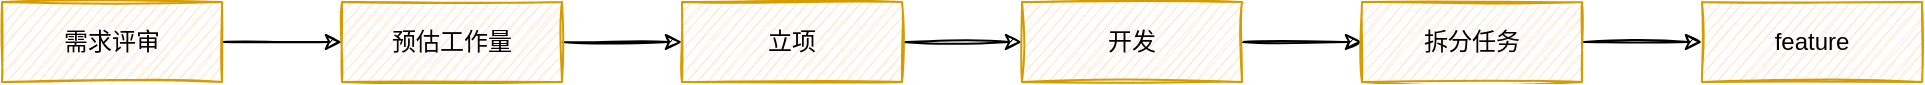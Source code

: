 <mxfile version="17.4.6" type="github">
  <diagram id="HdwV8_Cup6Nkt_tZjga0" name="第 1 页">
    <mxGraphModel dx="1186" dy="519" grid="1" gridSize="10" guides="1" tooltips="1" connect="1" arrows="1" fold="1" page="1" pageScale="1" pageWidth="827" pageHeight="1169" math="0" shadow="0">
      <root>
        <mxCell id="0" />
        <mxCell id="1" parent="0" />
        <mxCell id="OKLaM2sgYupRVQMNLWVb-7" value="" style="edgeStyle=orthogonalEdgeStyle;rounded=0;sketch=1;orthogonalLoop=1;jettySize=auto;html=1;" edge="1" parent="1" source="OKLaM2sgYupRVQMNLWVb-1" target="OKLaM2sgYupRVQMNLWVb-6">
          <mxGeometry relative="1" as="geometry" />
        </mxCell>
        <mxCell id="OKLaM2sgYupRVQMNLWVb-1" value="需求评审" style="rounded=0;whiteSpace=wrap;html=1;sketch=1;fillColor=#ffe6cc;strokeColor=#d79b00;" vertex="1" parent="1">
          <mxGeometry x="60" y="150" width="110" height="40" as="geometry" />
        </mxCell>
        <mxCell id="OKLaM2sgYupRVQMNLWVb-9" value="" style="edgeStyle=orthogonalEdgeStyle;rounded=0;sketch=1;orthogonalLoop=1;jettySize=auto;html=1;" edge="1" parent="1" source="OKLaM2sgYupRVQMNLWVb-6" target="OKLaM2sgYupRVQMNLWVb-8">
          <mxGeometry relative="1" as="geometry" />
        </mxCell>
        <mxCell id="OKLaM2sgYupRVQMNLWVb-6" value="预估工作量" style="rounded=0;whiteSpace=wrap;html=1;sketch=1;fillColor=#ffe6cc;strokeColor=#d79b00;" vertex="1" parent="1">
          <mxGeometry x="230" y="150" width="110" height="40" as="geometry" />
        </mxCell>
        <mxCell id="OKLaM2sgYupRVQMNLWVb-11" value="" style="edgeStyle=orthogonalEdgeStyle;rounded=0;sketch=1;orthogonalLoop=1;jettySize=auto;html=1;" edge="1" parent="1" source="OKLaM2sgYupRVQMNLWVb-8" target="OKLaM2sgYupRVQMNLWVb-10">
          <mxGeometry relative="1" as="geometry" />
        </mxCell>
        <mxCell id="OKLaM2sgYupRVQMNLWVb-8" value="立项" style="rounded=0;whiteSpace=wrap;html=1;sketch=1;fillColor=#ffe6cc;strokeColor=#d79b00;" vertex="1" parent="1">
          <mxGeometry x="400" y="150" width="110" height="40" as="geometry" />
        </mxCell>
        <mxCell id="OKLaM2sgYupRVQMNLWVb-13" value="" style="edgeStyle=orthogonalEdgeStyle;rounded=0;sketch=1;orthogonalLoop=1;jettySize=auto;html=1;" edge="1" parent="1" source="OKLaM2sgYupRVQMNLWVb-10" target="OKLaM2sgYupRVQMNLWVb-12">
          <mxGeometry relative="1" as="geometry" />
        </mxCell>
        <mxCell id="OKLaM2sgYupRVQMNLWVb-10" value="开发" style="rounded=0;whiteSpace=wrap;html=1;sketch=1;fillColor=#ffe6cc;strokeColor=#d79b00;" vertex="1" parent="1">
          <mxGeometry x="570" y="150" width="110" height="40" as="geometry" />
        </mxCell>
        <mxCell id="OKLaM2sgYupRVQMNLWVb-15" value="" style="edgeStyle=orthogonalEdgeStyle;rounded=0;sketch=1;orthogonalLoop=1;jettySize=auto;html=1;" edge="1" parent="1" source="OKLaM2sgYupRVQMNLWVb-12" target="OKLaM2sgYupRVQMNLWVb-14">
          <mxGeometry relative="1" as="geometry" />
        </mxCell>
        <mxCell id="OKLaM2sgYupRVQMNLWVb-12" value="拆分任务" style="rounded=0;whiteSpace=wrap;html=1;sketch=1;fillColor=#ffe6cc;strokeColor=#d79b00;" vertex="1" parent="1">
          <mxGeometry x="740" y="150" width="110" height="40" as="geometry" />
        </mxCell>
        <mxCell id="OKLaM2sgYupRVQMNLWVb-14" value="feature" style="rounded=0;whiteSpace=wrap;html=1;sketch=1;fillColor=#ffe6cc;strokeColor=#d79b00;" vertex="1" parent="1">
          <mxGeometry x="910" y="150" width="110" height="40" as="geometry" />
        </mxCell>
      </root>
    </mxGraphModel>
  </diagram>
</mxfile>
